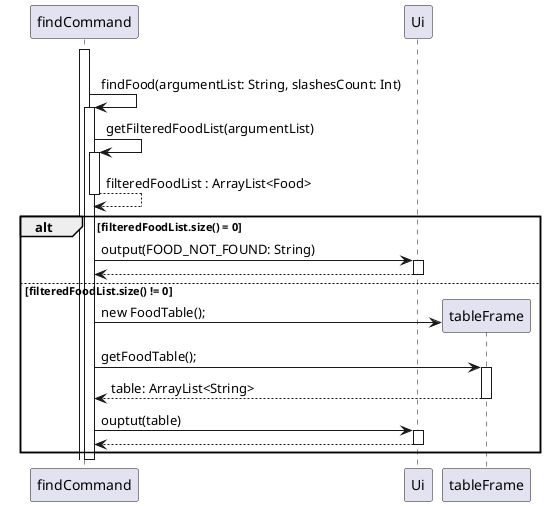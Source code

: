 @startuml
'https://plantuml.com/sequence-diagram

autoactivate on

activate findCommand
group findFood
    findCommand -> findCommand: findFood(argumentList: String, slashesCount: Int)
    findCommand -> findCommand: getFilteredFoodList(argumentList)
    return filteredFoodList : ArrayList<Food>
    alt filteredFoodList.size() = 0
    findCommand -> Ui : output(FOOD_NOT_FOUND: String)
    return
    else filteredFoodList.size() != 0
    findCommand -> tableFrame **: new FoodTable();
    findCommand -> tableFrame: getFoodTable();
    return table: ArrayList<String>
    findCommand -> Ui: ouptut(table)
    return

end
deactivate findCommand
@enduml